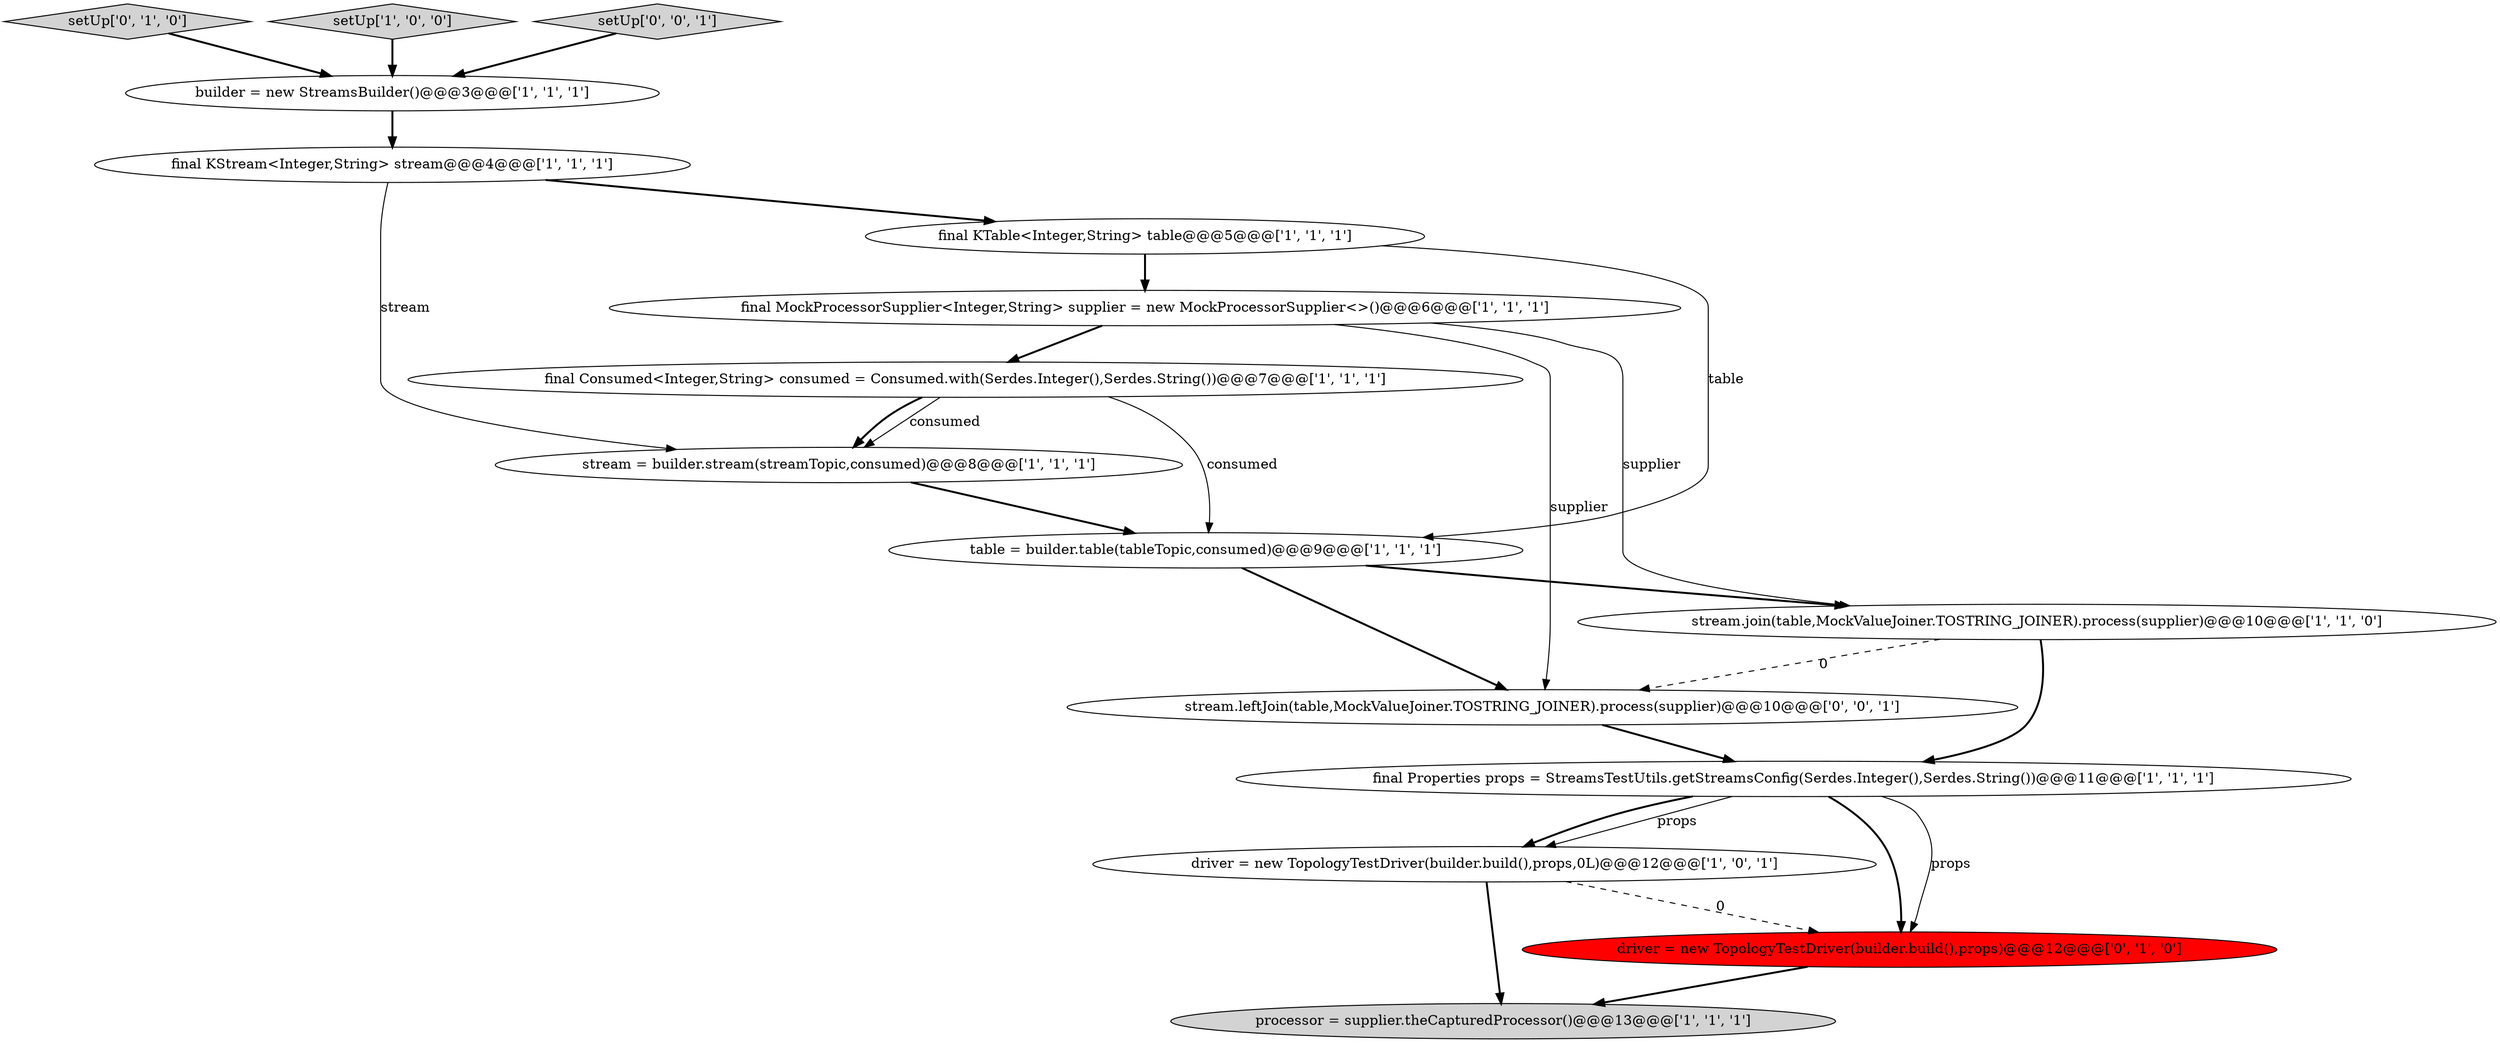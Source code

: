 digraph {
3 [style = filled, label = "driver = new TopologyTestDriver(builder.build(),props,0L)@@@12@@@['1', '0', '1']", fillcolor = white, shape = ellipse image = "AAA0AAABBB1BBB"];
2 [style = filled, label = "final KStream<Integer,String> stream@@@4@@@['1', '1', '1']", fillcolor = white, shape = ellipse image = "AAA0AAABBB1BBB"];
7 [style = filled, label = "table = builder.table(tableTopic,consumed)@@@9@@@['1', '1', '1']", fillcolor = white, shape = ellipse image = "AAA0AAABBB1BBB"];
6 [style = filled, label = "stream = builder.stream(streamTopic,consumed)@@@8@@@['1', '1', '1']", fillcolor = white, shape = ellipse image = "AAA0AAABBB1BBB"];
10 [style = filled, label = "final KTable<Integer,String> table@@@5@@@['1', '1', '1']", fillcolor = white, shape = ellipse image = "AAA0AAABBB1BBB"];
13 [style = filled, label = "driver = new TopologyTestDriver(builder.build(),props)@@@12@@@['0', '1', '0']", fillcolor = red, shape = ellipse image = "AAA1AAABBB2BBB"];
9 [style = filled, label = "processor = supplier.theCapturedProcessor()@@@13@@@['1', '1', '1']", fillcolor = lightgray, shape = ellipse image = "AAA0AAABBB1BBB"];
4 [style = filled, label = "stream.join(table,MockValueJoiner.TOSTRING_JOINER).process(supplier)@@@10@@@['1', '1', '0']", fillcolor = white, shape = ellipse image = "AAA0AAABBB1BBB"];
12 [style = filled, label = "setUp['0', '1', '0']", fillcolor = lightgray, shape = diamond image = "AAA0AAABBB2BBB"];
14 [style = filled, label = "stream.leftJoin(table,MockValueJoiner.TOSTRING_JOINER).process(supplier)@@@10@@@['0', '0', '1']", fillcolor = white, shape = ellipse image = "AAA0AAABBB3BBB"];
0 [style = filled, label = "final MockProcessorSupplier<Integer,String> supplier = new MockProcessorSupplier<>()@@@6@@@['1', '1', '1']", fillcolor = white, shape = ellipse image = "AAA0AAABBB1BBB"];
1 [style = filled, label = "setUp['1', '0', '0']", fillcolor = lightgray, shape = diamond image = "AAA0AAABBB1BBB"];
5 [style = filled, label = "builder = new StreamsBuilder()@@@3@@@['1', '1', '1']", fillcolor = white, shape = ellipse image = "AAA0AAABBB1BBB"];
11 [style = filled, label = "final Properties props = StreamsTestUtils.getStreamsConfig(Serdes.Integer(),Serdes.String())@@@11@@@['1', '1', '1']", fillcolor = white, shape = ellipse image = "AAA0AAABBB1BBB"];
15 [style = filled, label = "setUp['0', '0', '1']", fillcolor = lightgray, shape = diamond image = "AAA0AAABBB3BBB"];
8 [style = filled, label = "final Consumed<Integer,String> consumed = Consumed.with(Serdes.Integer(),Serdes.String())@@@7@@@['1', '1', '1']", fillcolor = white, shape = ellipse image = "AAA0AAABBB1BBB"];
1->5 [style = bold, label=""];
8->6 [style = solid, label="consumed"];
12->5 [style = bold, label=""];
2->6 [style = solid, label="stream"];
10->7 [style = solid, label="table"];
11->3 [style = solid, label="props"];
8->6 [style = bold, label=""];
7->4 [style = bold, label=""];
0->14 [style = solid, label="supplier"];
2->10 [style = bold, label=""];
3->13 [style = dashed, label="0"];
8->7 [style = solid, label="consumed"];
15->5 [style = bold, label=""];
7->14 [style = bold, label=""];
11->13 [style = solid, label="props"];
3->9 [style = bold, label=""];
5->2 [style = bold, label=""];
11->3 [style = bold, label=""];
11->13 [style = bold, label=""];
10->0 [style = bold, label=""];
0->8 [style = bold, label=""];
4->14 [style = dashed, label="0"];
13->9 [style = bold, label=""];
6->7 [style = bold, label=""];
4->11 [style = bold, label=""];
14->11 [style = bold, label=""];
0->4 [style = solid, label="supplier"];
}
